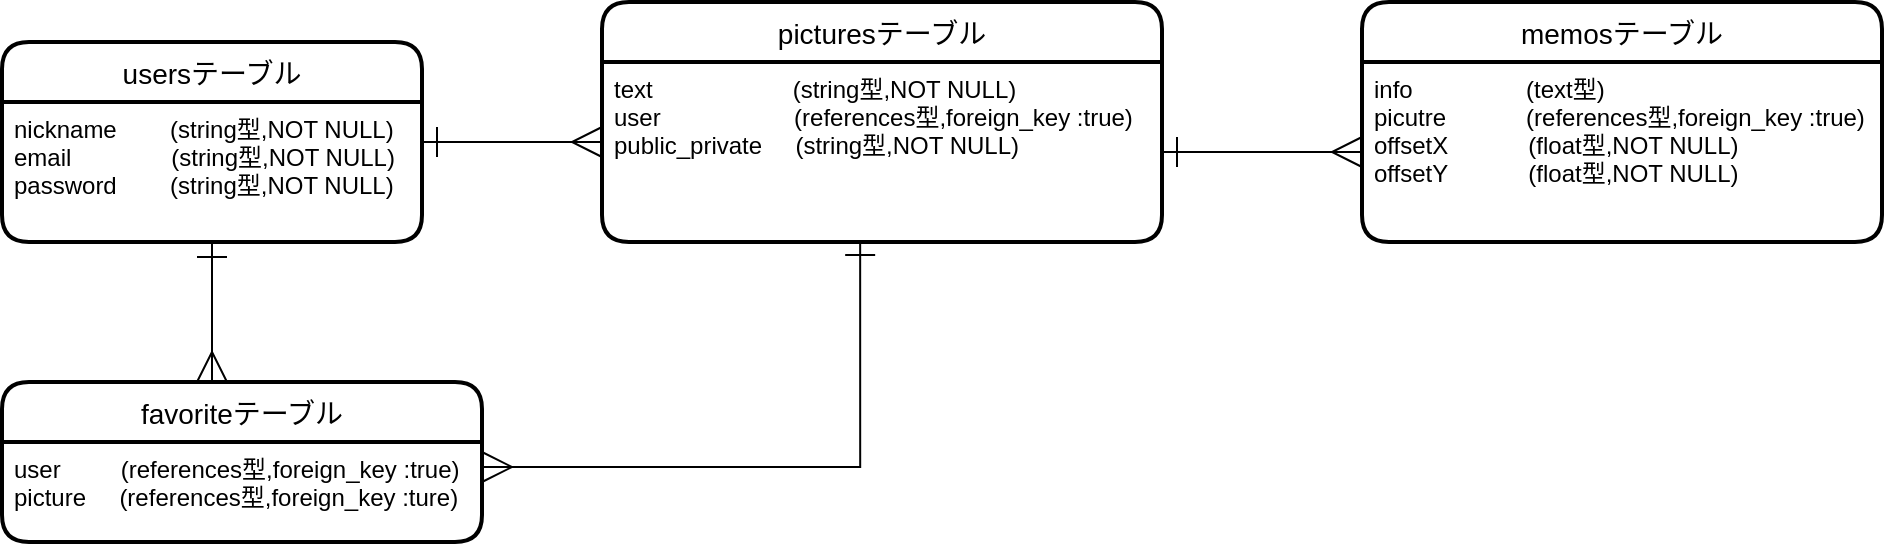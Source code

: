 <mxfile>
    <diagram id="6-snDeikti0_qkXh2ynl" name="ページ1">
        <mxGraphModel dx="726" dy="492" grid="1" gridSize="10" guides="1" tooltips="1" connect="1" arrows="1" fold="1" page="1" pageScale="1" pageWidth="1169" pageHeight="827" math="0" shadow="0">
            <root>
                <mxCell id="0"/>
                <mxCell id="1" parent="0"/>
                <mxCell id="9" style="edgeStyle=orthogonalEdgeStyle;rounded=0;orthogonalLoop=1;jettySize=auto;html=1;endArrow=ERmany;endFill=0;endSize=13;startArrow=ERone;startFill=0;startSize=13;" parent="1" source="2" edge="1">
                    <mxGeometry relative="1" as="geometry">
                        <mxPoint x="350" y="240" as="targetPoint"/>
                    </mxGeometry>
                </mxCell>
                <mxCell id="2" value="usersテーブル" style="swimlane;childLayout=stackLayout;horizontal=1;startSize=30;horizontalStack=0;rounded=1;fontSize=14;fontStyle=0;strokeWidth=2;resizeParent=0;resizeLast=1;shadow=0;dashed=0;align=center;" parent="1" vertex="1">
                    <mxGeometry x="50" y="190" width="210" height="100" as="geometry"/>
                </mxCell>
                <mxCell id="3" value="nickname        (string型,NOT NULL)&#10;email               (string型,NOT NULL)&#10;password        (string型,NOT NULL)" style="align=left;strokeColor=none;fillColor=none;spacingLeft=4;fontSize=12;verticalAlign=top;resizable=0;rotatable=0;part=1;" parent="2" vertex="1">
                    <mxGeometry y="30" width="210" height="70" as="geometry"/>
                </mxCell>
                <mxCell id="5" value="picturesテーブル" style="swimlane;childLayout=stackLayout;horizontal=1;startSize=30;horizontalStack=0;rounded=1;fontSize=14;fontStyle=0;strokeWidth=2;resizeParent=0;resizeLast=1;shadow=0;dashed=0;align=center;" parent="1" vertex="1">
                    <mxGeometry x="350" y="170" width="280" height="120" as="geometry"/>
                </mxCell>
                <mxCell id="6" value="text                     (string型,NOT NULL)&#10;user                    (references型,foreign_key :true)&#10;public_private     (string型,NOT NULL)" style="align=left;strokeColor=none;fillColor=none;spacingLeft=4;fontSize=12;verticalAlign=top;resizable=0;rotatable=0;part=1;" parent="5" vertex="1">
                    <mxGeometry y="30" width="280" height="90" as="geometry"/>
                </mxCell>
                <mxCell id="7" value="memosテーブル" style="swimlane;childLayout=stackLayout;horizontal=1;startSize=30;horizontalStack=0;rounded=1;fontSize=14;fontStyle=0;strokeWidth=2;resizeParent=0;resizeLast=1;shadow=0;dashed=0;align=center;" parent="1" vertex="1">
                    <mxGeometry x="730" y="170" width="260" height="120" as="geometry"/>
                </mxCell>
                <mxCell id="8" value="info                 (text型)&#10;picutre            (references型,foreign_key :true)&#10;offsetX            (float型,NOT NULL)&#10;offsetY            (float型,NOT NULL)" style="align=left;strokeColor=none;fillColor=none;spacingLeft=4;fontSize=12;verticalAlign=top;resizable=0;rotatable=0;part=1;" parent="7" vertex="1">
                    <mxGeometry y="30" width="260" height="90" as="geometry"/>
                </mxCell>
                <mxCell id="14" style="edgeStyle=orthogonalEdgeStyle;rounded=0;orthogonalLoop=1;jettySize=auto;html=1;startArrow=ERone;startFill=0;startSize=13;endArrow=ERmany;endFill=0;endSize=13;" parent="1" source="6" edge="1">
                    <mxGeometry relative="1" as="geometry">
                        <mxPoint x="730" y="245" as="targetPoint"/>
                    </mxGeometry>
                </mxCell>
                <mxCell id="15" value="favoriteテーブル" style="swimlane;childLayout=stackLayout;horizontal=1;startSize=30;horizontalStack=0;rounded=1;fontSize=14;fontStyle=0;strokeWidth=2;resizeParent=0;resizeLast=1;shadow=0;dashed=0;align=center;" vertex="1" parent="1">
                    <mxGeometry x="50" y="360" width="240" height="80" as="geometry"/>
                </mxCell>
                <mxCell id="16" value="user         (references型,foreign_key :true)&#10;picture     (references型,foreign_key :ture)" style="align=left;strokeColor=none;fillColor=none;spacingLeft=4;fontSize=12;verticalAlign=top;resizable=0;rotatable=0;part=1;" vertex="1" parent="15">
                    <mxGeometry y="30" width="240" height="50" as="geometry"/>
                </mxCell>
                <mxCell id="17" style="edgeStyle=orthogonalEdgeStyle;rounded=0;orthogonalLoop=1;jettySize=auto;html=1;endArrow=ERmany;endFill=0;startSize=13;endSize=13;startArrow=ERone;startFill=0;" edge="1" parent="1" source="3">
                    <mxGeometry relative="1" as="geometry">
                        <mxPoint x="155" y="360" as="targetPoint"/>
                        <Array as="points">
                            <mxPoint x="155" y="357"/>
                            <mxPoint x="155" y="357"/>
                        </Array>
                    </mxGeometry>
                </mxCell>
                <mxCell id="18" style="edgeStyle=orthogonalEdgeStyle;rounded=0;orthogonalLoop=1;jettySize=auto;html=1;entryX=1;entryY=0.25;entryDx=0;entryDy=0;startArrow=ERone;startFill=0;startSize=13;endArrow=ERmany;endFill=0;endSize=13;exitX=0.461;exitY=0.989;exitDx=0;exitDy=0;exitPerimeter=0;" edge="1" parent="1" source="6" target="16">
                    <mxGeometry relative="1" as="geometry"/>
                </mxCell>
            </root>
        </mxGraphModel>
    </diagram>
</mxfile>